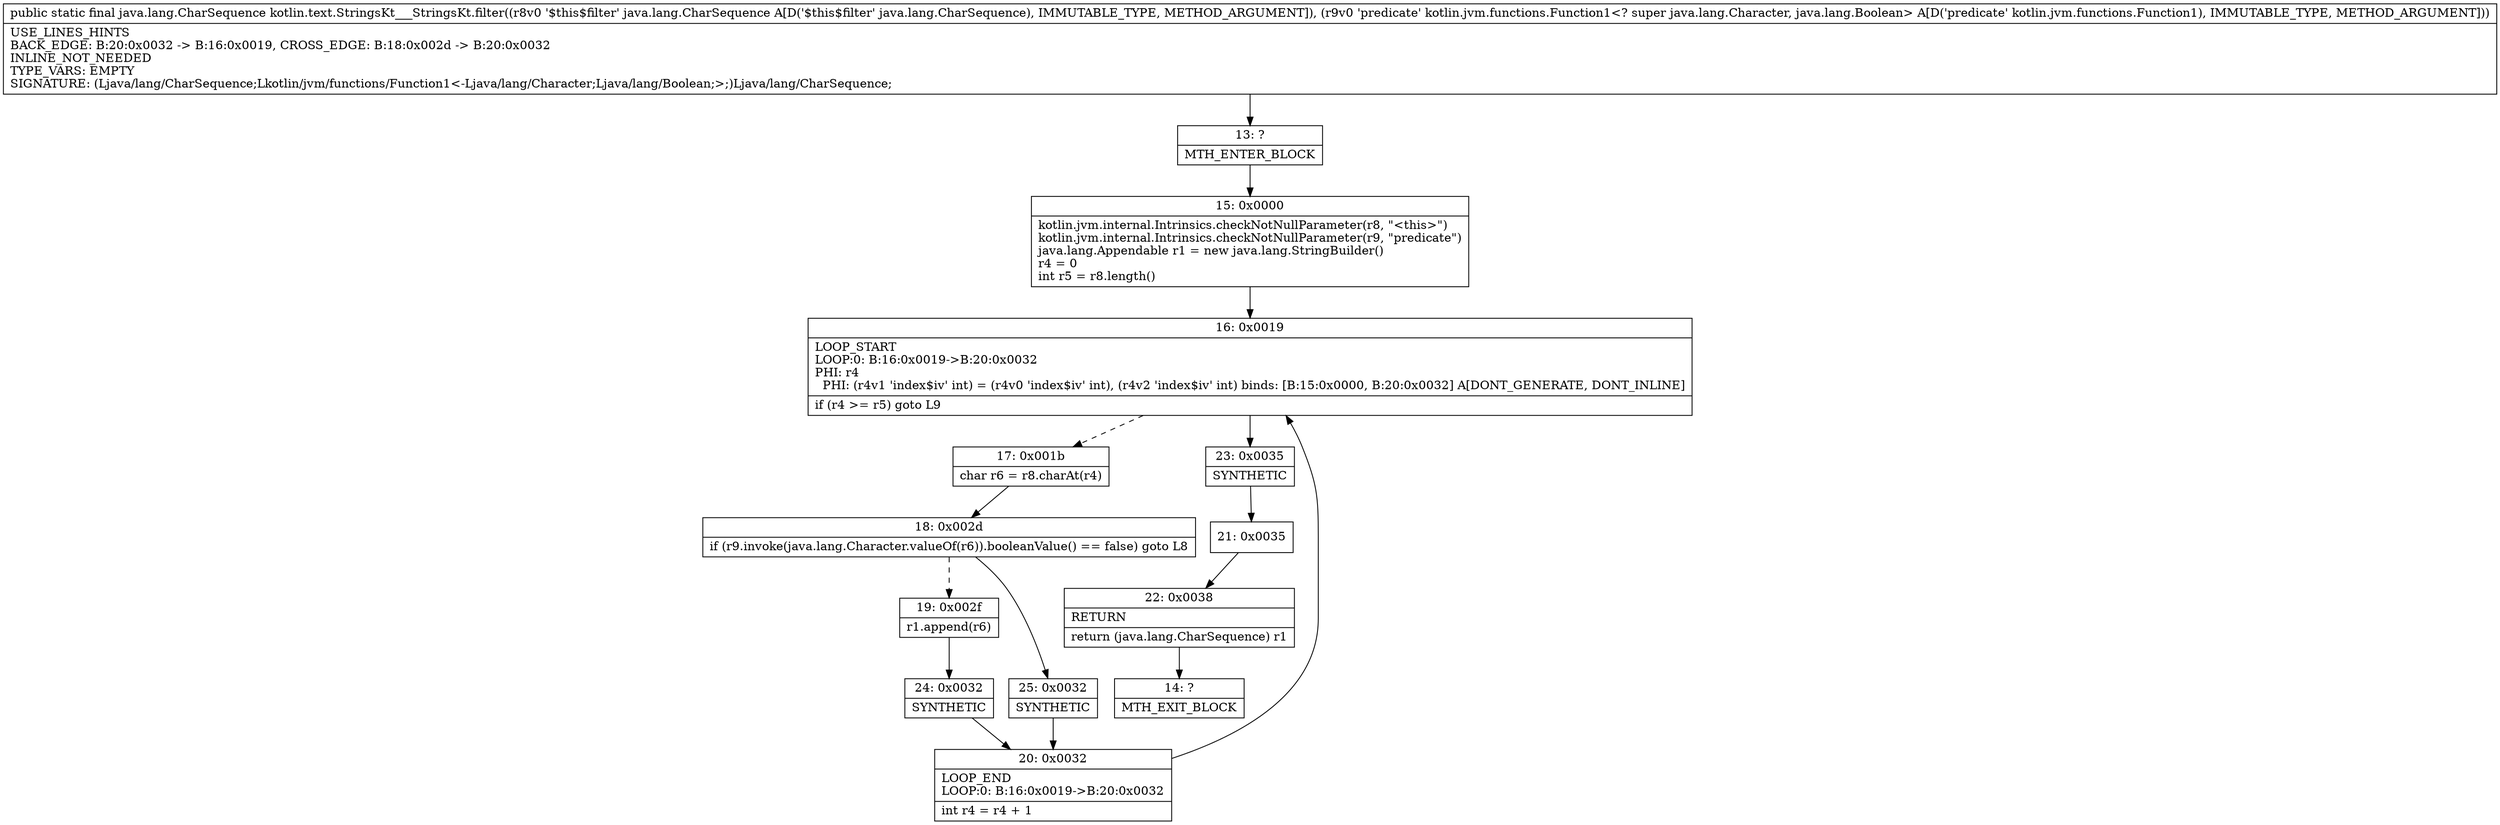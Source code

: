 digraph "CFG forkotlin.text.StringsKt___StringsKt.filter(Ljava\/lang\/CharSequence;Lkotlin\/jvm\/functions\/Function1;)Ljava\/lang\/CharSequence;" {
Node_13 [shape=record,label="{13\:\ ?|MTH_ENTER_BLOCK\l}"];
Node_15 [shape=record,label="{15\:\ 0x0000|kotlin.jvm.internal.Intrinsics.checkNotNullParameter(r8, \"\<this\>\")\lkotlin.jvm.internal.Intrinsics.checkNotNullParameter(r9, \"predicate\")\ljava.lang.Appendable r1 = new java.lang.StringBuilder()\lr4 = 0\lint r5 = r8.length()\l}"];
Node_16 [shape=record,label="{16\:\ 0x0019|LOOP_START\lLOOP:0: B:16:0x0019\-\>B:20:0x0032\lPHI: r4 \l  PHI: (r4v1 'index$iv' int) = (r4v0 'index$iv' int), (r4v2 'index$iv' int) binds: [B:15:0x0000, B:20:0x0032] A[DONT_GENERATE, DONT_INLINE]\l|if (r4 \>= r5) goto L9\l}"];
Node_17 [shape=record,label="{17\:\ 0x001b|char r6 = r8.charAt(r4)\l}"];
Node_18 [shape=record,label="{18\:\ 0x002d|if (r9.invoke(java.lang.Character.valueOf(r6)).booleanValue() == false) goto L8\l}"];
Node_19 [shape=record,label="{19\:\ 0x002f|r1.append(r6)\l}"];
Node_24 [shape=record,label="{24\:\ 0x0032|SYNTHETIC\l}"];
Node_20 [shape=record,label="{20\:\ 0x0032|LOOP_END\lLOOP:0: B:16:0x0019\-\>B:20:0x0032\l|int r4 = r4 + 1\l}"];
Node_25 [shape=record,label="{25\:\ 0x0032|SYNTHETIC\l}"];
Node_23 [shape=record,label="{23\:\ 0x0035|SYNTHETIC\l}"];
Node_21 [shape=record,label="{21\:\ 0x0035}"];
Node_22 [shape=record,label="{22\:\ 0x0038|RETURN\l|return (java.lang.CharSequence) r1\l}"];
Node_14 [shape=record,label="{14\:\ ?|MTH_EXIT_BLOCK\l}"];
MethodNode[shape=record,label="{public static final java.lang.CharSequence kotlin.text.StringsKt___StringsKt.filter((r8v0 '$this$filter' java.lang.CharSequence A[D('$this$filter' java.lang.CharSequence), IMMUTABLE_TYPE, METHOD_ARGUMENT]), (r9v0 'predicate' kotlin.jvm.functions.Function1\<? super java.lang.Character, java.lang.Boolean\> A[D('predicate' kotlin.jvm.functions.Function1), IMMUTABLE_TYPE, METHOD_ARGUMENT]))  | USE_LINES_HINTS\lBACK_EDGE: B:20:0x0032 \-\> B:16:0x0019, CROSS_EDGE: B:18:0x002d \-\> B:20:0x0032\lINLINE_NOT_NEEDED\lTYPE_VARS: EMPTY\lSIGNATURE: (Ljava\/lang\/CharSequence;Lkotlin\/jvm\/functions\/Function1\<\-Ljava\/lang\/Character;Ljava\/lang\/Boolean;\>;)Ljava\/lang\/CharSequence;\l}"];
MethodNode -> Node_13;Node_13 -> Node_15;
Node_15 -> Node_16;
Node_16 -> Node_17[style=dashed];
Node_16 -> Node_23;
Node_17 -> Node_18;
Node_18 -> Node_19[style=dashed];
Node_18 -> Node_25;
Node_19 -> Node_24;
Node_24 -> Node_20;
Node_20 -> Node_16;
Node_25 -> Node_20;
Node_23 -> Node_21;
Node_21 -> Node_22;
Node_22 -> Node_14;
}

